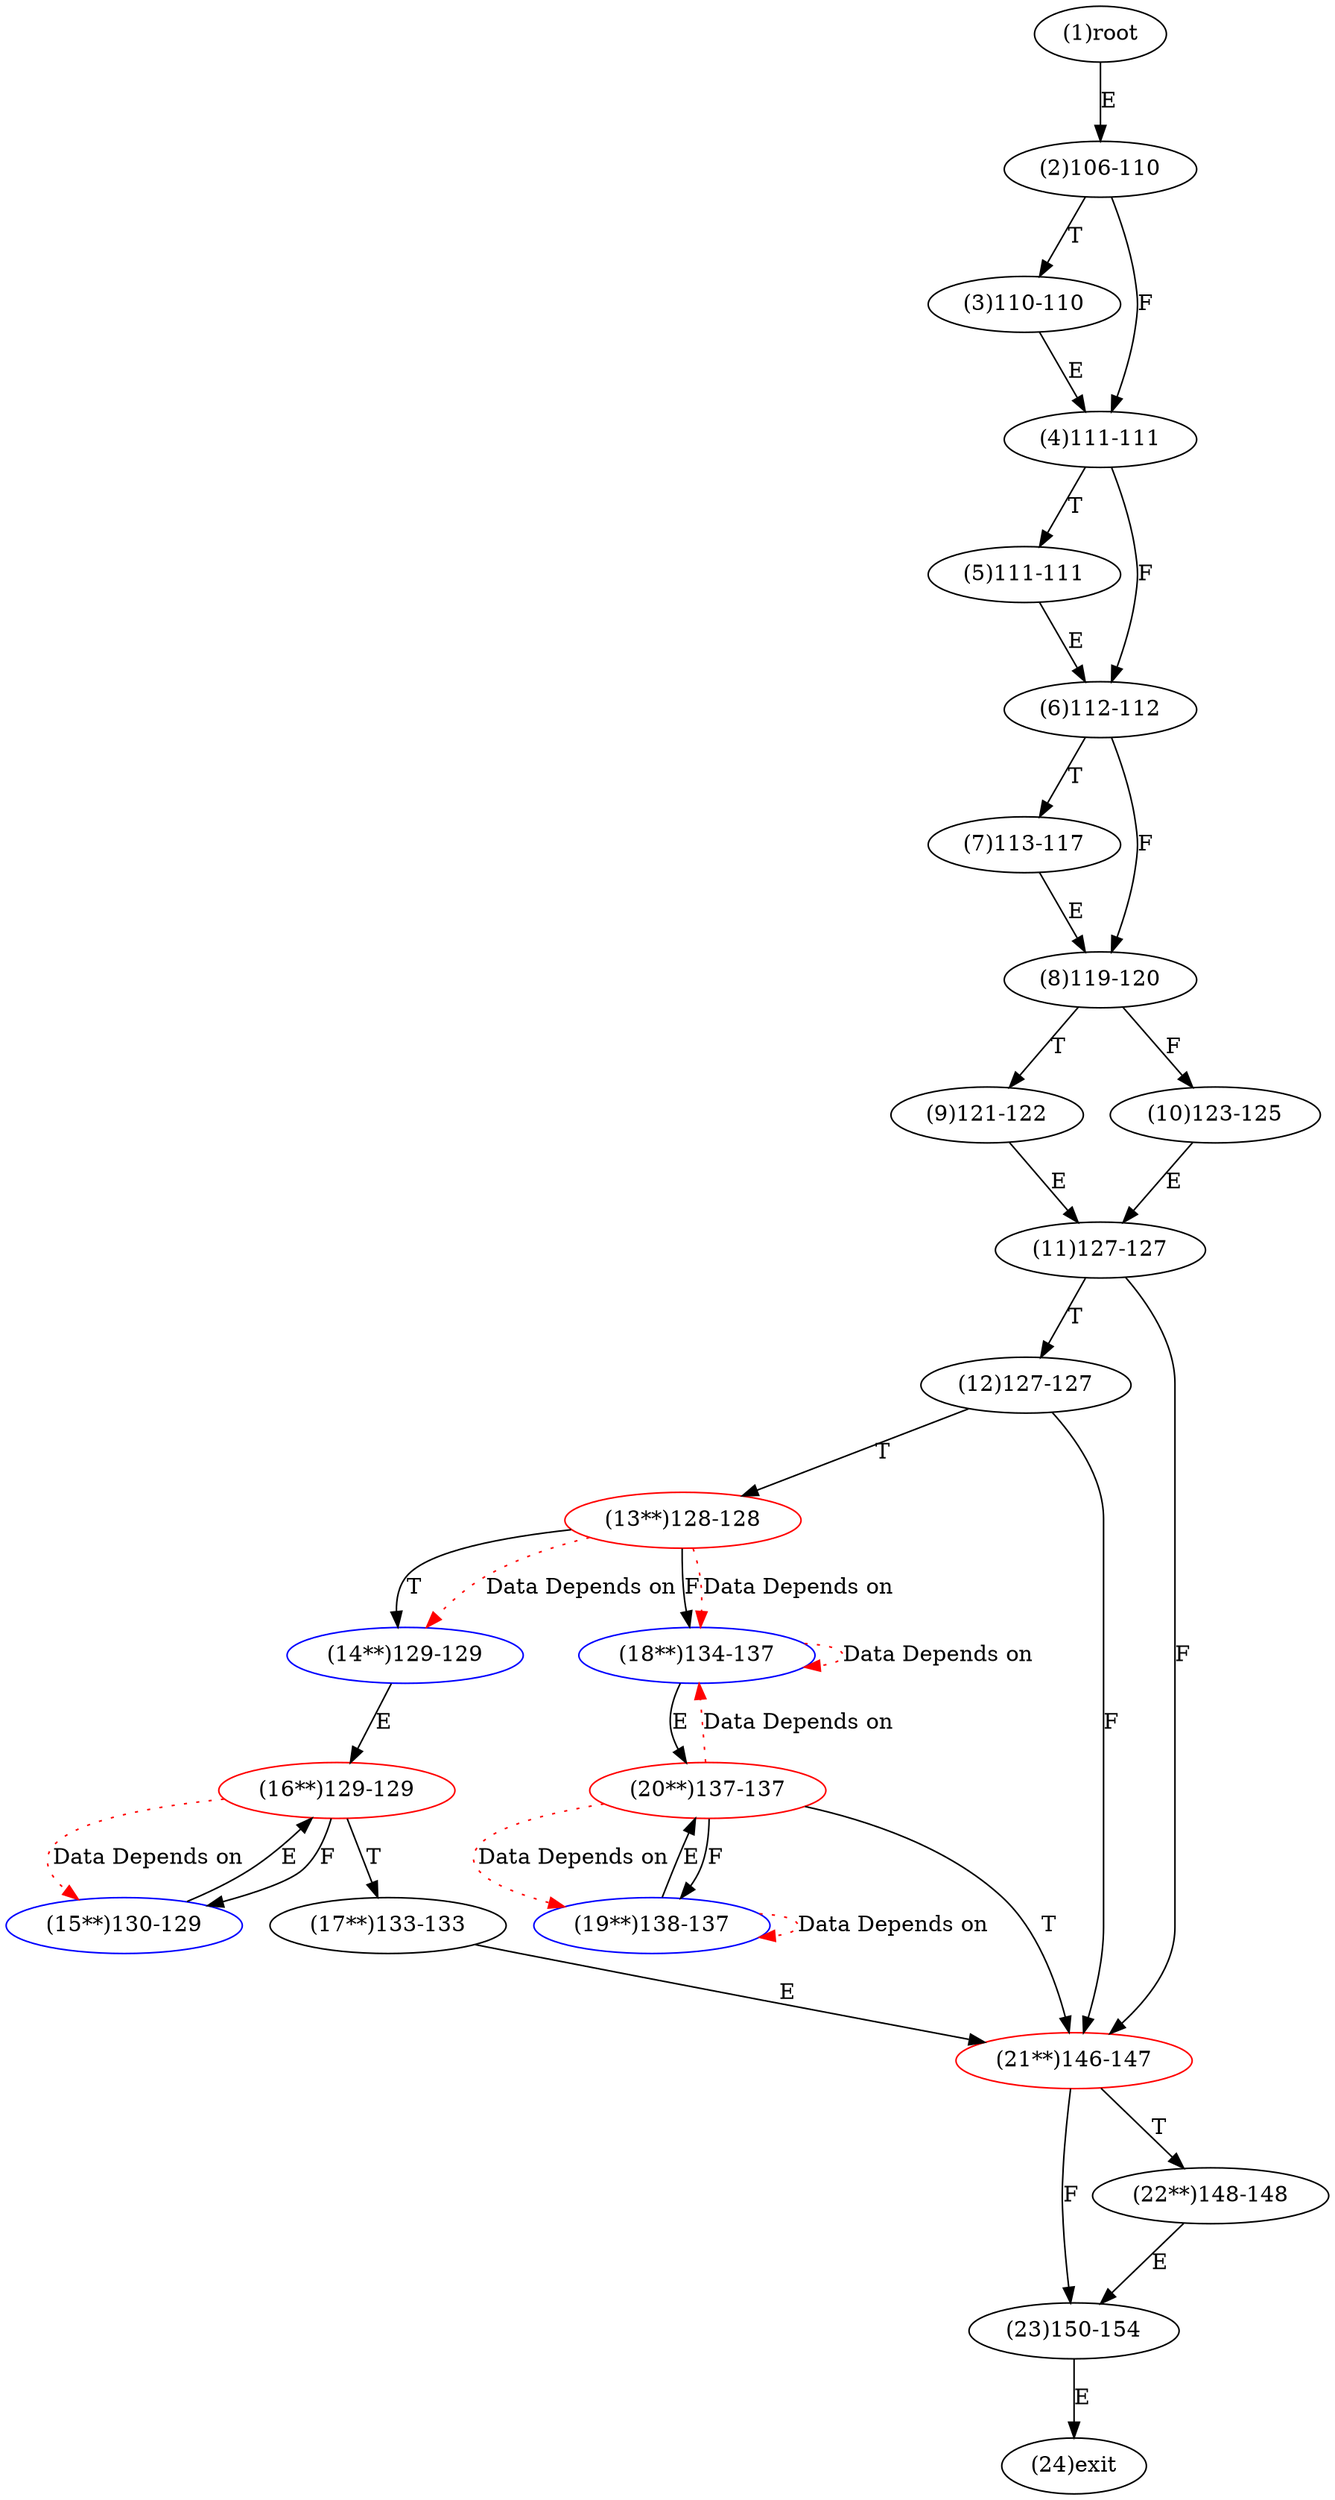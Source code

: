 digraph "" { 
1[ label="(1)root"];
2[ label="(2)106-110"];
3[ label="(3)110-110"];
4[ label="(4)111-111"];
5[ label="(5)111-111"];
6[ label="(6)112-112"];
7[ label="(7)113-117"];
8[ label="(8)119-120"];
9[ label="(9)121-122"];
10[ label="(10)123-125"];
11[ label="(11)127-127"];
12[ label="(12)127-127"];
13[ label="(13**)128-128",color=red];
14[ label="(14**)129-129",color=blue];
15[ label="(15**)130-129",color=blue];
17[ label="(17**)133-133"];
16[ label="(16**)129-129",color=red];
19[ label="(19**)138-137",color=blue];
18[ label="(18**)134-137",color=blue];
21[ label="(21**)146-147",color=red];
20[ label="(20**)137-137",color=red];
23[ label="(23)150-154"];
22[ label="(22**)148-148"];
24[ label="(24)exit"];
1->2[ label="E"];
2->4[ label="F"];
2->3[ label="T"];
3->4[ label="E"];
4->6[ label="F"];
4->5[ label="T"];
5->6[ label="E"];
6->8[ label="F"];
6->7[ label="T"];
7->8[ label="E"];
8->10[ label="F"];
8->9[ label="T"];
9->11[ label="E"];
10->11[ label="E"];
11->21[ label="F"];
11->12[ label="T"];
12->21[ label="F"];
12->13[ label="T"];
13->18[ label="F"];
13->14[ label="T"];
14->16[ label="E"];
15->16[ label="E"];
16->15[ label="F"];
16->17[ label="T"];
17->21[ label="E"];
18->20[ label="E"];
19->20[ label="E"];
20->19[ label="F"];
20->21[ label="T"];
21->23[ label="F"];
21->22[ label="T"];
22->23[ label="E"];
23->24[ label="E"];
13->14[ color="red" label="Data Depends on" style = dotted ];
13->18[ color="red" label="Data Depends on" style = dotted ];
16->15[ color="red" label="Data Depends on" style = dotted ];
19->19[ color="red" label="Data Depends on" style = dotted ];
18->18[ color="red" label="Data Depends on" style = dotted ];
20->18[ color="red" label="Data Depends on" style = dotted ];
20->19[ color="red" label="Data Depends on" style = dotted ];
}